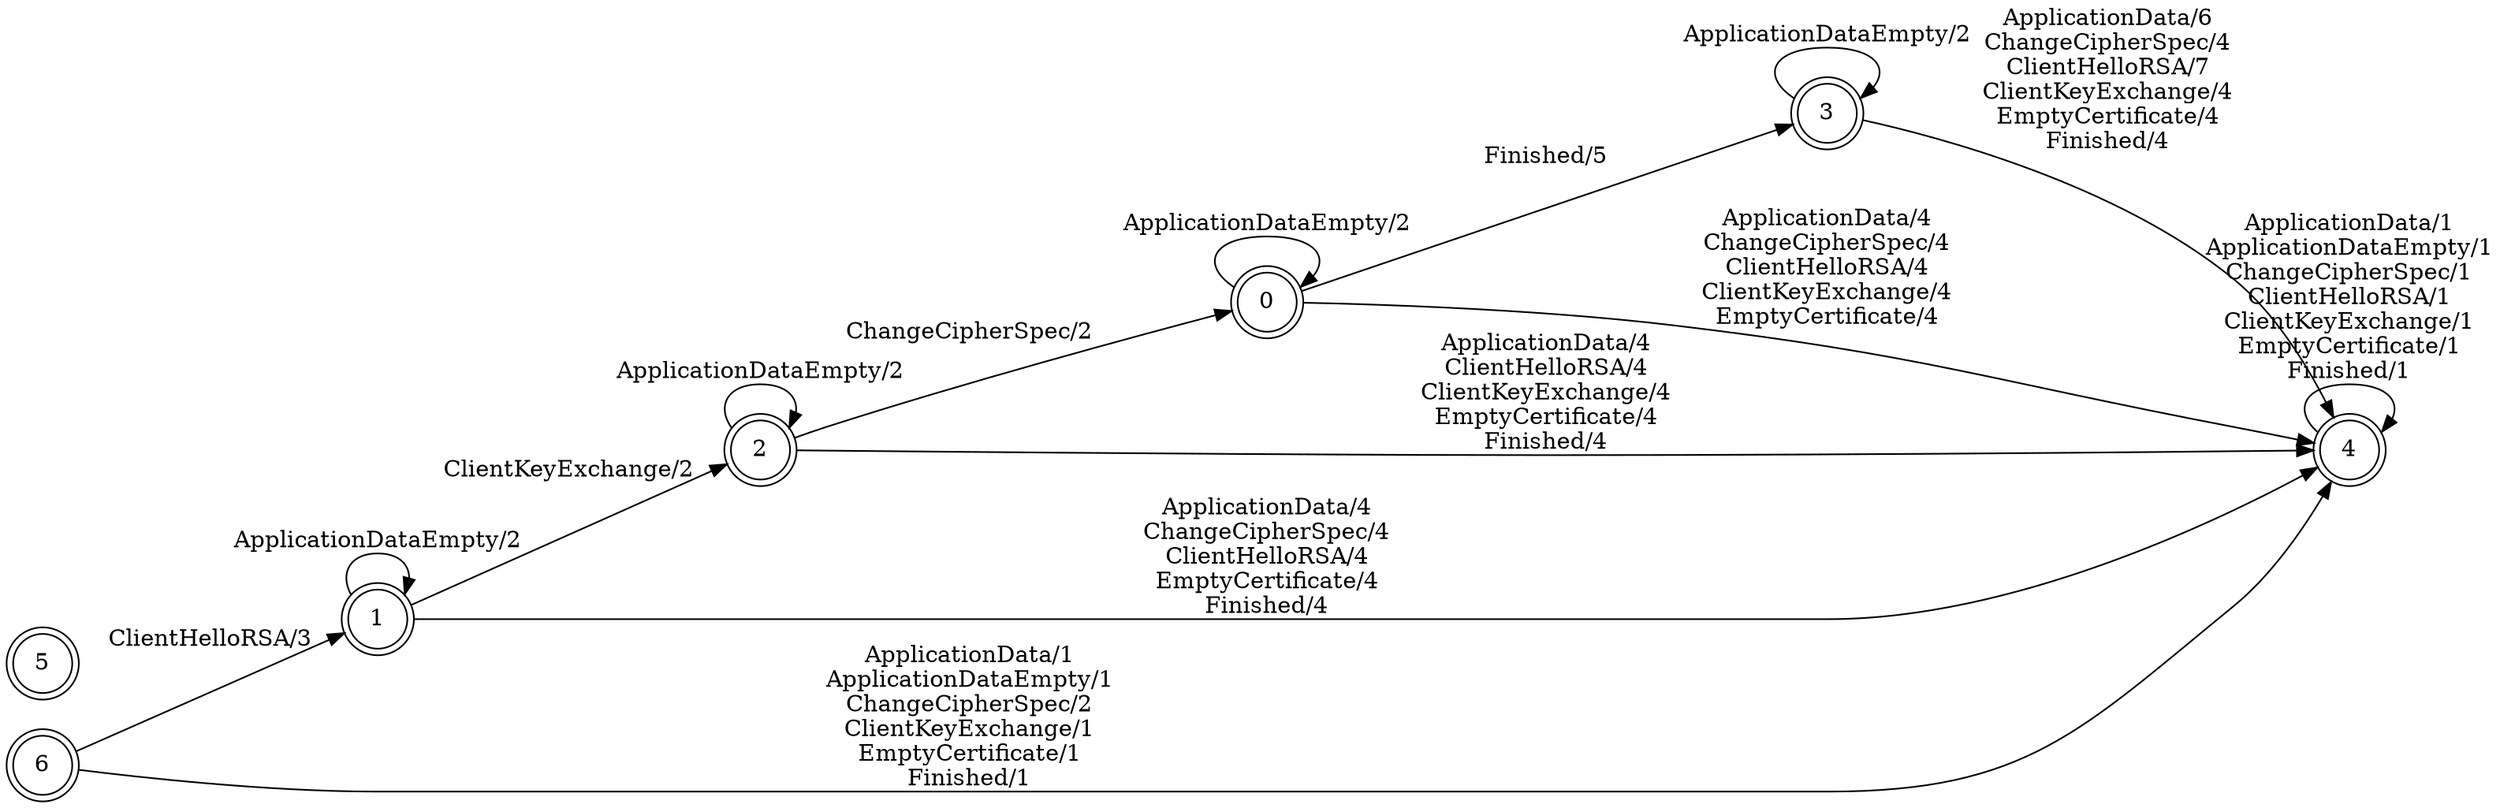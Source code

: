 digraph openSSL {
	rankdir=LR;
	node [shape=circle, style=filled, fillcolor=white];
	"6" [shape=doublecircle, isInitial=True];
	"0" [shape=doublecircle];
	"1" [shape=doublecircle];
	"2" [shape=doublecircle];
	"3" [shape=doublecircle];
	"4" [shape=doublecircle];
	"5" [shape=doublecircle];
	"6"->"1" [label="ClientHelloRSA/3"];
	"6"->"4" [label="ApplicationData/1\nApplicationDataEmpty/1\nChangeCipherSpec/2\nClientKeyExchange/1\nEmptyCertificate/1\nFinished/1"];
	"0"->"0" [label="ApplicationDataEmpty/2"];
	"0"->"3" [label="Finished/5"];
	"0"->"4" [label="ApplicationData/4\nChangeCipherSpec/4\nClientHelloRSA/4\nClientKeyExchange/4\nEmptyCertificate/4"];
	"1"->"1" [label="ApplicationDataEmpty/2"];
	"1"->"2" [label="ClientKeyExchange/2"];
	"1"->"4" [label="ApplicationData/4\nChangeCipherSpec/4\nClientHelloRSA/4\nEmptyCertificate/4\nFinished/4"];
	"2"->"0" [label="ChangeCipherSpec/2"];
	"2"->"2" [label="ApplicationDataEmpty/2"];
	"2"->"4" [label="ApplicationData/4\nClientHelloRSA/4\nClientKeyExchange/4\nEmptyCertificate/4\nFinished/4"];
	"3"->"3" [label="ApplicationDataEmpty/2"];
	"3"->"4" [label="ApplicationData/6\nChangeCipherSpec/4\nClientHelloRSA/7\nClientKeyExchange/4\nEmptyCertificate/4\nFinished/4"];
	"4"->"4" [label="ApplicationData/1\nApplicationDataEmpty/1\nChangeCipherSpec/1\nClientHelloRSA/1\nClientKeyExchange/1\nEmptyCertificate/1\nFinished/1"];
}
